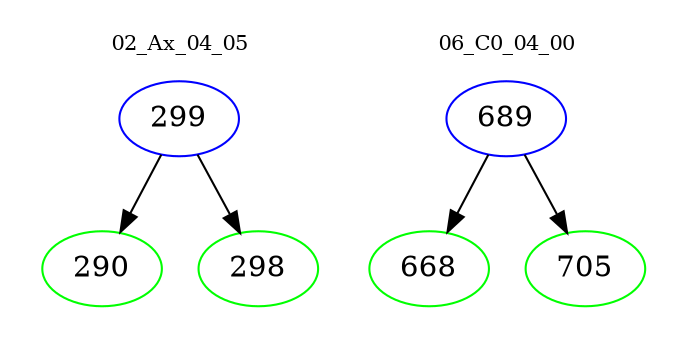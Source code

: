 digraph{
subgraph cluster_0 {
color = white
label = "02_Ax_04_05";
fontsize=10;
T0_299 [label="299", color="blue"]
T0_299 -> T0_290 [color="black"]
T0_290 [label="290", color="green"]
T0_299 -> T0_298 [color="black"]
T0_298 [label="298", color="green"]
}
subgraph cluster_1 {
color = white
label = "06_C0_04_00";
fontsize=10;
T1_689 [label="689", color="blue"]
T1_689 -> T1_668 [color="black"]
T1_668 [label="668", color="green"]
T1_689 -> T1_705 [color="black"]
T1_705 [label="705", color="green"]
}
}
